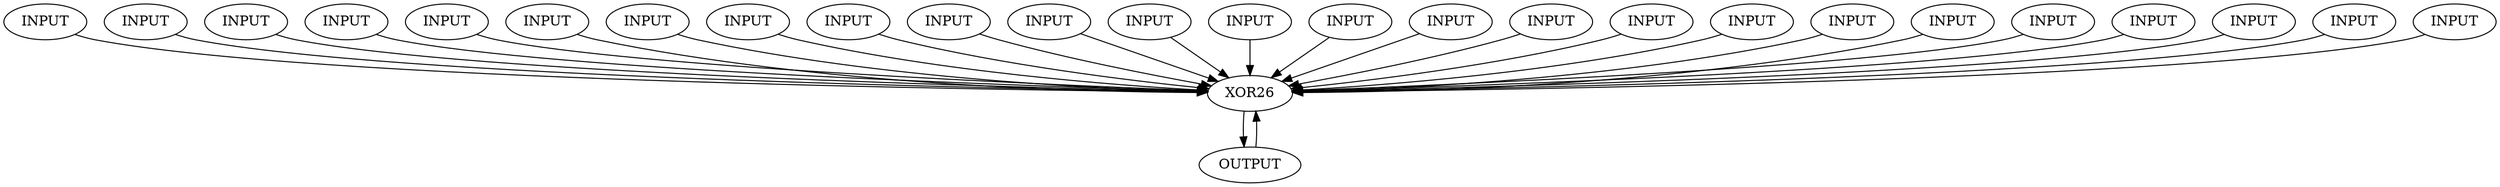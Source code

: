 digraph test {
A [label = "INPUT"];
B [label = "INPUT"];
C [label = "INPUT"];
D [label = "INPUT"];
E [label = "INPUT"];
F [label = "INPUT"];
G [label = "INPUT"];
H [label = "INPUT"];
I [label = "INPUT"];
J [label = "INPUT"];
K [label = "INPUT"];
L [label = "INPUT"];
M [label = "INPUT"];
N [label = "INPUT"];
O [label = "INPUT"];
P [label = "INPUT"];
Q [label = "INPUT"];
R [label = "INPUT"];
S [label = "INPUT"];
T [label = "INPUT"];
U [label = "INPUT"];
V [label = "INPUT"];
W [label = "INPUT"];
X [label = "INPUT"];
Y [label = "INPUT"];
Z [label = "INPUT"];

Mega_XOR [label = "XOR26" ];

S [label = "OUTPUT"];

A -> Mega_XOR -> S;
B -> Mega_XOR;
C -> Mega_XOR;
D -> Mega_XOR;
E -> Mega_XOR;
F -> Mega_XOR;
G -> Mega_XOR;
H -> Mega_XOR;
I -> Mega_XOR;
J -> Mega_XOR;
K -> Mega_XOR;
L -> Mega_XOR;
M -> Mega_XOR;
N -> Mega_XOR;
O -> Mega_XOR;
P -> Mega_XOR;
Q -> Mega_XOR;
R -> Mega_XOR;
S -> Mega_XOR;
T -> Mega_XOR;
U -> Mega_XOR;
V -> Mega_XOR;
W -> Mega_XOR;
X -> Mega_XOR;
Y -> Mega_XOR;
Z -> Mega_XOR;

}
